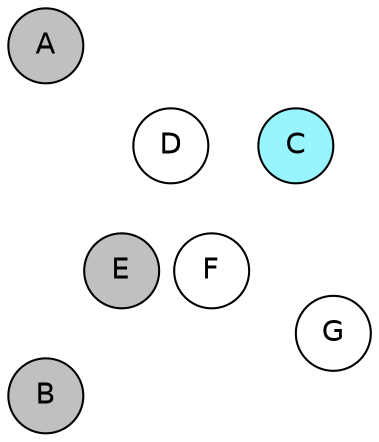 
graph {

layout = circo;
mindist = .1

node [shape = circle, fontname = Helvetica, margin = 0, style = filled]
edge [style=invis]

subgraph 1 {
	E -- F -- F# -- G -- G# -- A -- A# -- B -- C -- C# -- D -- D# -- E
}

C [fillcolor = cadetblue1];
C# [fillcolor = gray];
D [fillcolor = white];
D# [fillcolor = white];
E [fillcolor = gray];
F [fillcolor = white];
F# [fillcolor = gray];
G [fillcolor = white];
G# [fillcolor = white];
A [fillcolor = gray];
A# [fillcolor = white];
B [fillcolor = gray];
}
